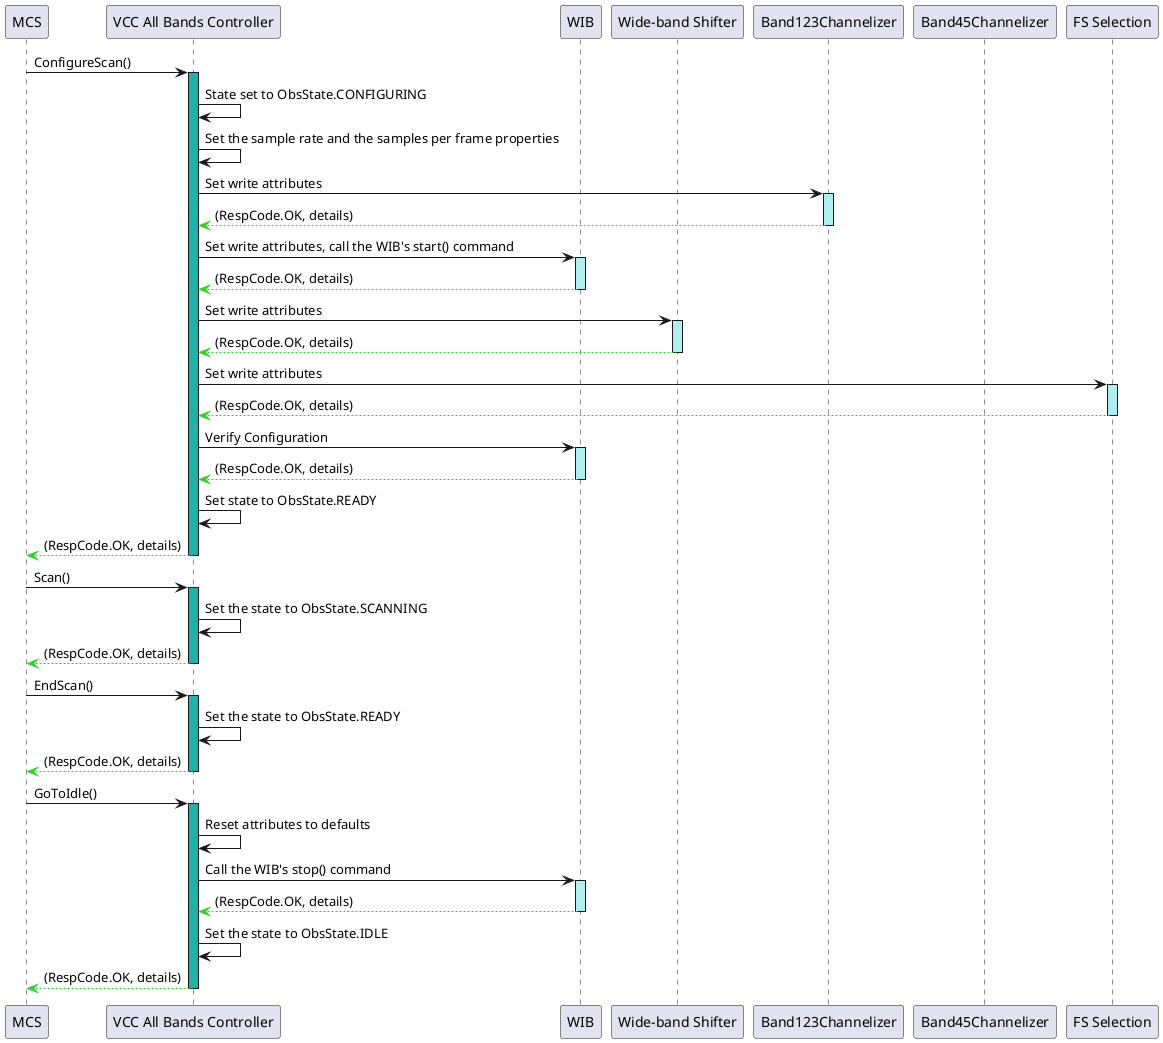 @startuml VCC-Control
participant "MCS" as mcs
participant "VCC All Bands Controller" as controller
participant "WIB" as wib
participant "Wide-band Shifter" as shifter
participant "Band123Channelizer" as channelizer
participant "Band45Channelizer" as channelizer45
participant "FS Selection" as cs

mcs -> controller : ConfigureScan()
activate controller #LightSeaGreen
controller -> controller : State set to ObsState.CONFIGURING
controller -> controller : Set the sample rate and the samples per frame properties
controller -> channelizer : Set write attributes
activate channelizer #PaleTurquoise
return #LimeGreen (RespCode.OK, details)
controller -> wib : Set write attributes, call the WIB's start() command
activate wib #PaleTurquoise
return #LimeGreen (RespCode.OK, details)
controller -> shifter : Set write attributes
activate shifter #PaleTurquoise
return #LimeGreen (RespCode.OK, details)
controller -> cs : Set write attributes
activate cs #PaleTurquoise
return #LimeGreen (RespCode.OK, details)
controller -> wib : Verify Configuration
activate wib #PaleTurquoise
return #LimeGreen (RespCode.OK, details)
controller ->  controller : Set state to ObsState.READY
return #LimeGreen (RespCode.OK, details)

mcs -> controller : Scan()
activate controller #LightSeaGreen
controller -> controller : Set the state to ObsState.SCANNING
return #LimeGreen (RespCode.OK, details)

mcs -> controller : EndScan()
activate controller #LightSeaGreen
controller -> controller : Set the state to ObsState.READY
return #LimeGreen (RespCode.OK, details)


mcs -> controller : GoToIdle()
activate controller #LightSeaGreen
controller -> controller : Reset attributes to defaults
controller -> wib : Call the WIB's stop() command
activate wib #PaleTurquoise
return #LimeGreen (RespCode.OK, details)
controller -> controller : Set the state to ObsState.IDLE
return #LimeGreen (RespCode.OK, details)
@enduml